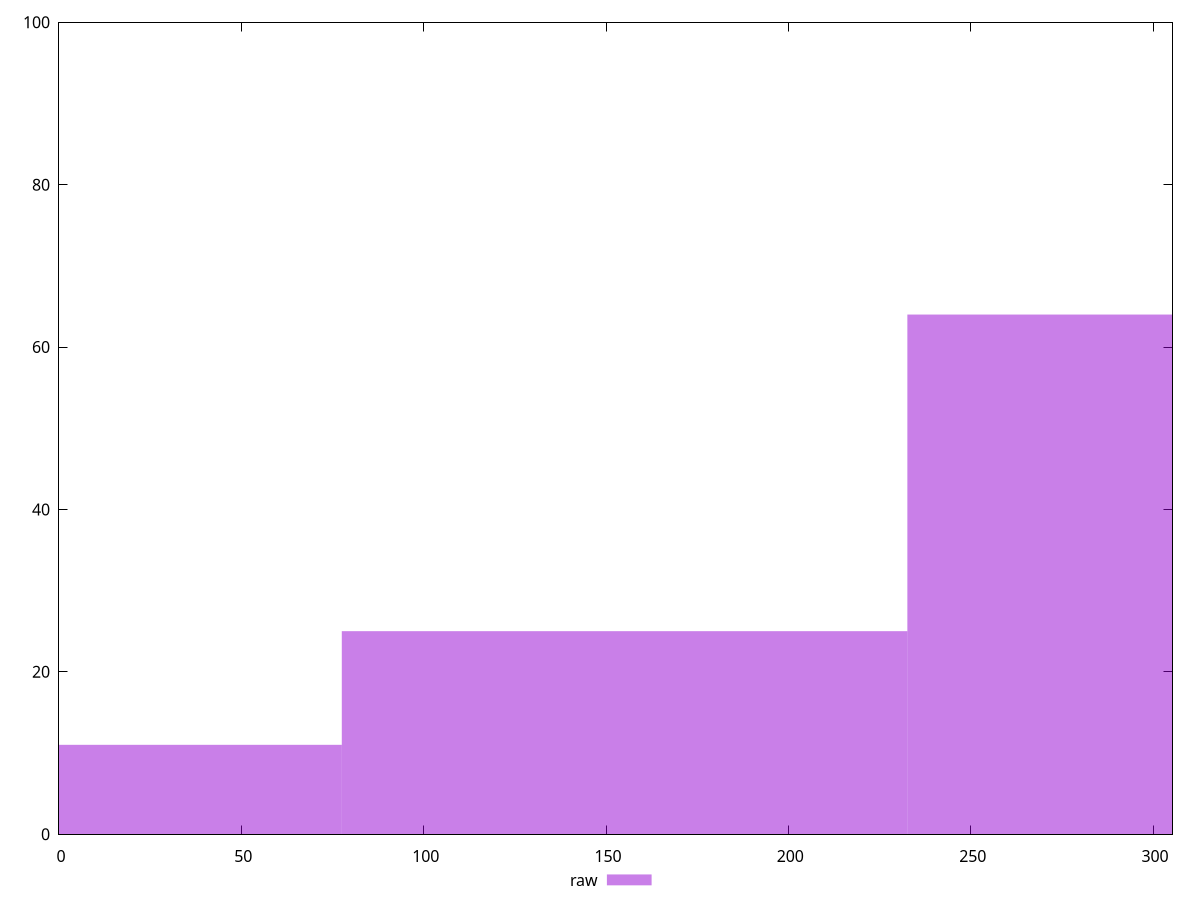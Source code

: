 reset

$raw <<EOF
155.0894361237739 25
310.1788722475478 64
0 11
EOF

set key outside below
set boxwidth 155.0894361237739
set xrange [0:305.336]
set yrange [0:100]
set trange [0:100]
set style fill transparent solid 0.5 noborder
set terminal svg size 640, 490 enhanced background rgb 'white'
set output "reprap/uses-rel-preconnect/samples/pages+cached+noexternal+nomedia/raw/histogram.svg"

plot $raw title "raw" with boxes

reset
